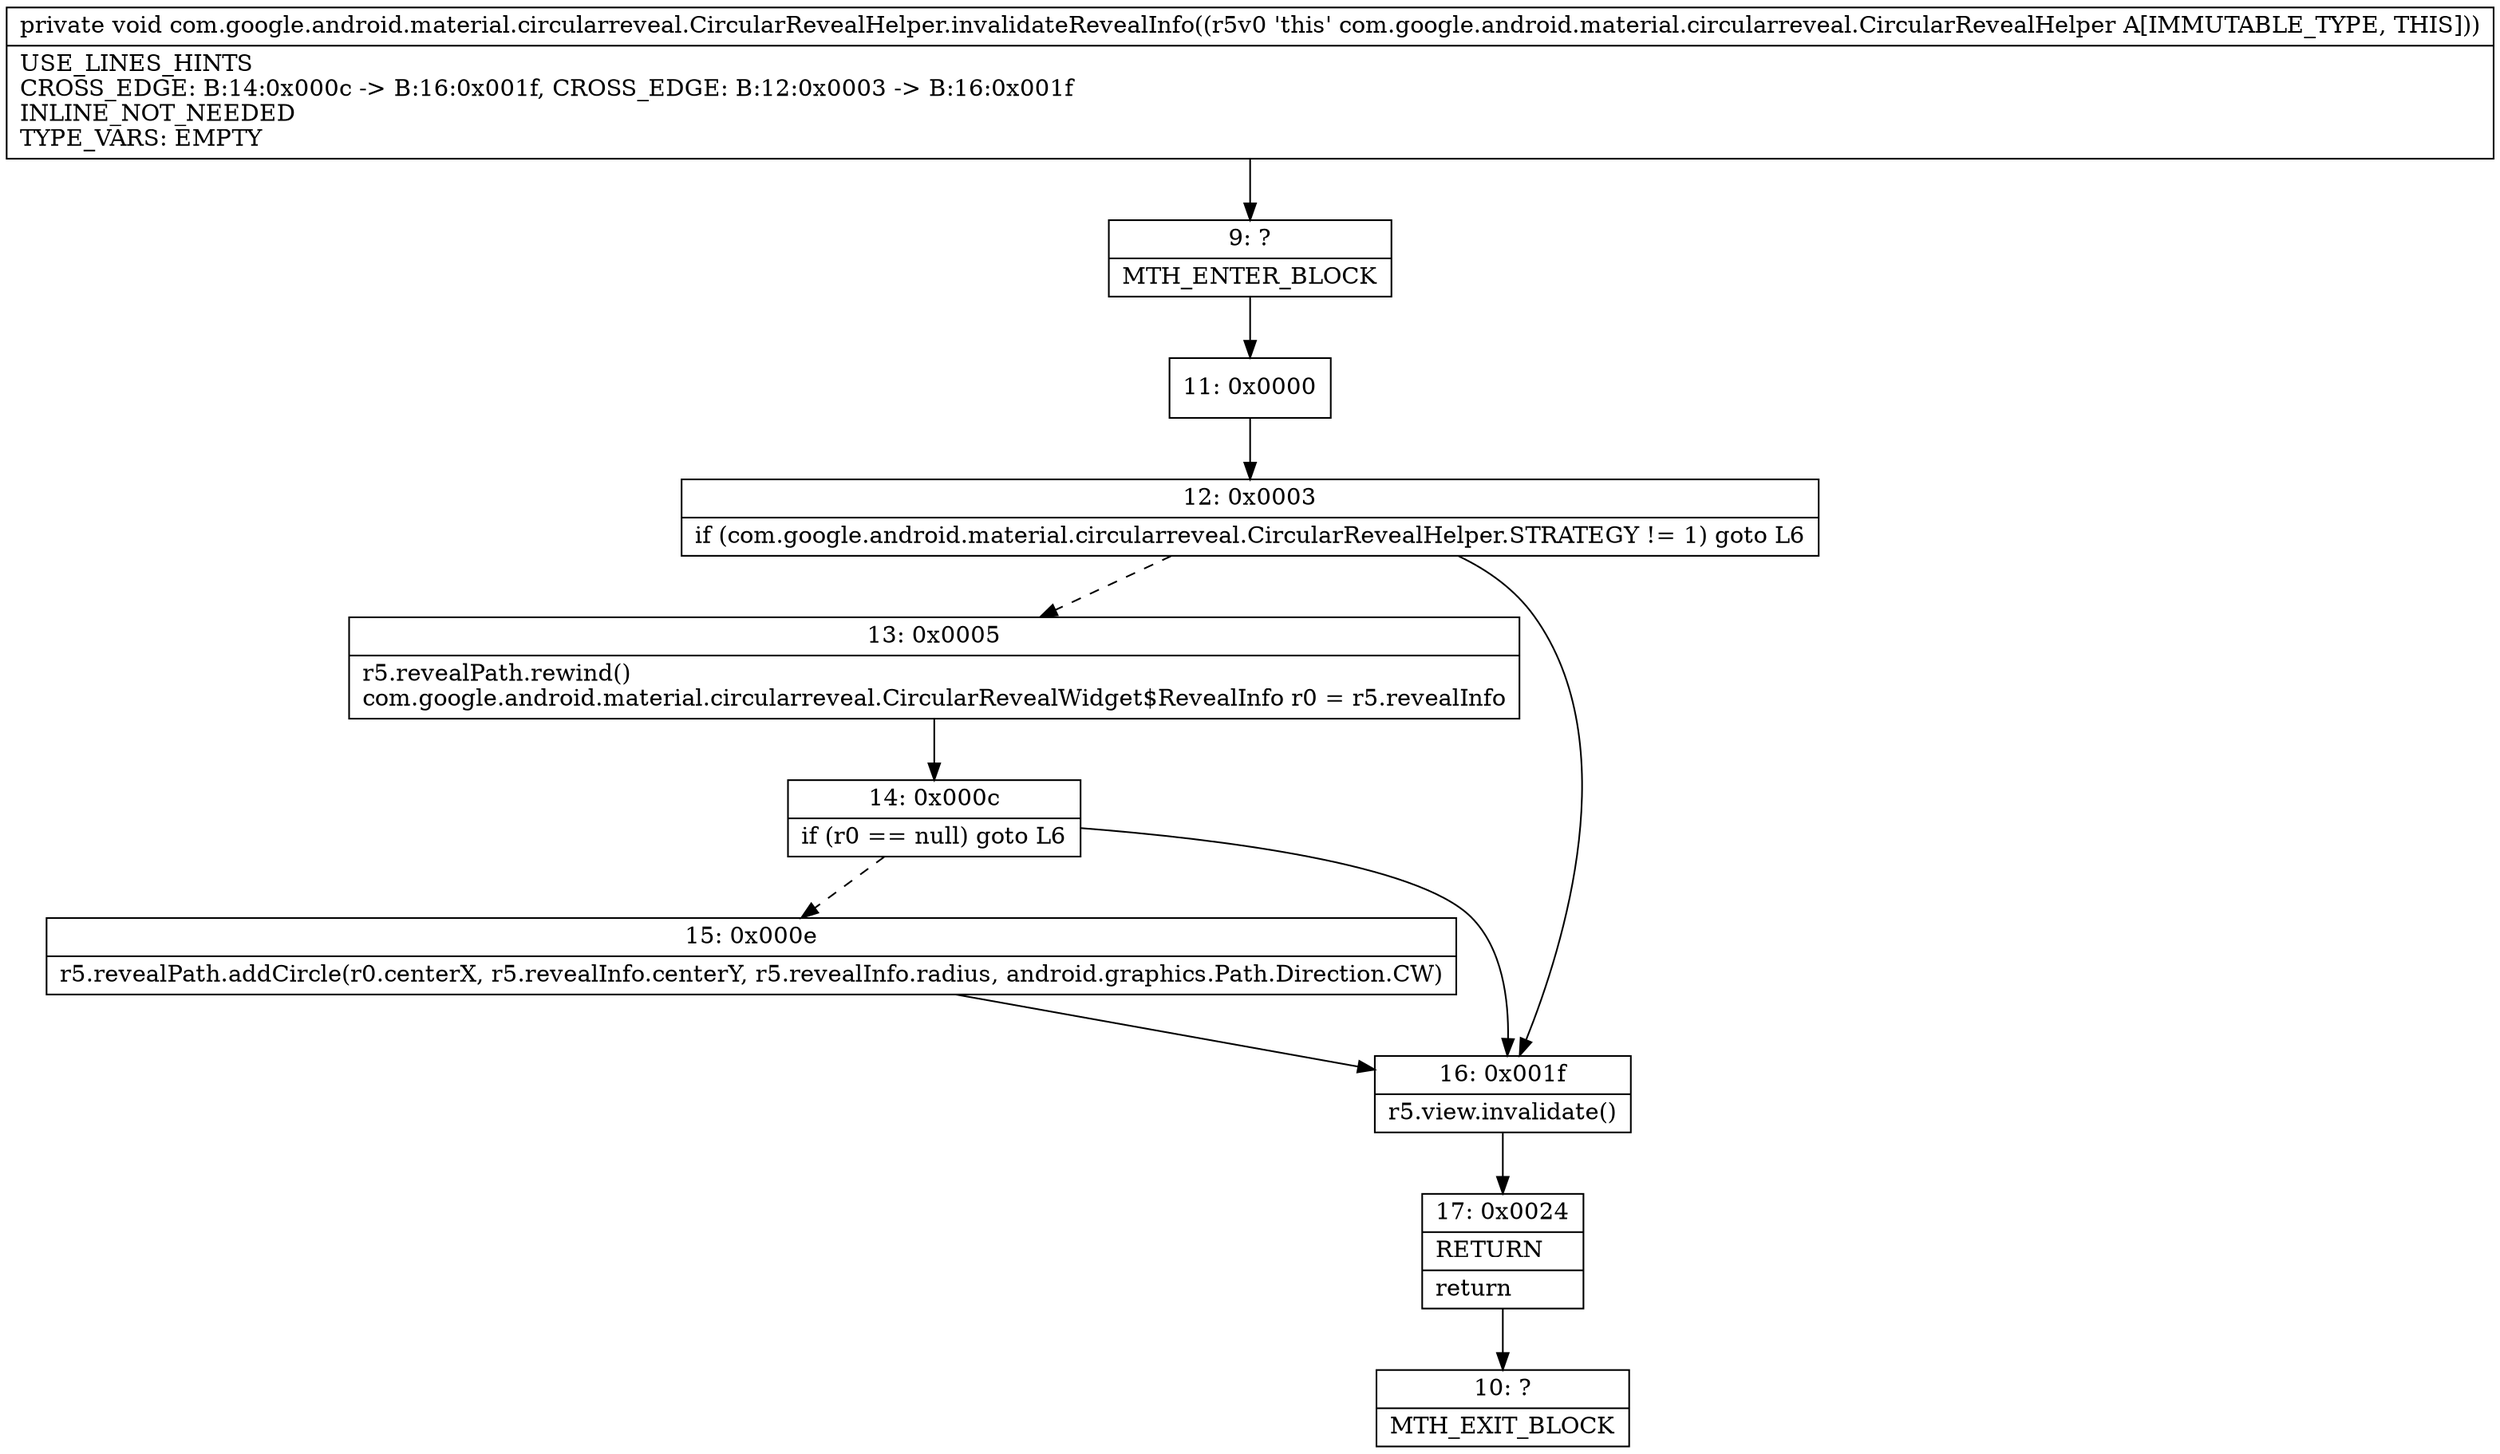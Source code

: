 digraph "CFG forcom.google.android.material.circularreveal.CircularRevealHelper.invalidateRevealInfo()V" {
Node_9 [shape=record,label="{9\:\ ?|MTH_ENTER_BLOCK\l}"];
Node_11 [shape=record,label="{11\:\ 0x0000}"];
Node_12 [shape=record,label="{12\:\ 0x0003|if (com.google.android.material.circularreveal.CircularRevealHelper.STRATEGY != 1) goto L6\l}"];
Node_13 [shape=record,label="{13\:\ 0x0005|r5.revealPath.rewind()\lcom.google.android.material.circularreveal.CircularRevealWidget$RevealInfo r0 = r5.revealInfo\l}"];
Node_14 [shape=record,label="{14\:\ 0x000c|if (r0 == null) goto L6\l}"];
Node_15 [shape=record,label="{15\:\ 0x000e|r5.revealPath.addCircle(r0.centerX, r5.revealInfo.centerY, r5.revealInfo.radius, android.graphics.Path.Direction.CW)\l}"];
Node_16 [shape=record,label="{16\:\ 0x001f|r5.view.invalidate()\l}"];
Node_17 [shape=record,label="{17\:\ 0x0024|RETURN\l|return\l}"];
Node_10 [shape=record,label="{10\:\ ?|MTH_EXIT_BLOCK\l}"];
MethodNode[shape=record,label="{private void com.google.android.material.circularreveal.CircularRevealHelper.invalidateRevealInfo((r5v0 'this' com.google.android.material.circularreveal.CircularRevealHelper A[IMMUTABLE_TYPE, THIS]))  | USE_LINES_HINTS\lCROSS_EDGE: B:14:0x000c \-\> B:16:0x001f, CROSS_EDGE: B:12:0x0003 \-\> B:16:0x001f\lINLINE_NOT_NEEDED\lTYPE_VARS: EMPTY\l}"];
MethodNode -> Node_9;Node_9 -> Node_11;
Node_11 -> Node_12;
Node_12 -> Node_13[style=dashed];
Node_12 -> Node_16;
Node_13 -> Node_14;
Node_14 -> Node_15[style=dashed];
Node_14 -> Node_16;
Node_15 -> Node_16;
Node_16 -> Node_17;
Node_17 -> Node_10;
}


